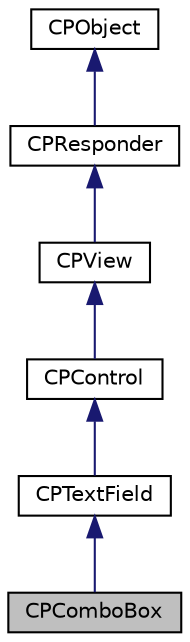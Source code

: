 digraph "CPComboBox"
{
  edge [fontname="Helvetica",fontsize="10",labelfontname="Helvetica",labelfontsize="10"];
  node [fontname="Helvetica",fontsize="10",shape=record];
  Node1 [label="CPComboBox",height=0.2,width=0.4,color="black", fillcolor="grey75", style="filled" fontcolor="black"];
  Node2 -> Node1 [dir="back",color="midnightblue",fontsize="10",style="solid",fontname="Helvetica"];
  Node2 [label="CPTextField",height=0.2,width=0.4,color="black", fillcolor="white", style="filled",URL="$interface_c_p_text_field.html"];
  Node3 -> Node2 [dir="back",color="midnightblue",fontsize="10",style="solid",fontname="Helvetica"];
  Node3 [label="CPControl",height=0.2,width=0.4,color="black", fillcolor="white", style="filled",URL="$interface_c_p_control.html"];
  Node4 -> Node3 [dir="back",color="midnightblue",fontsize="10",style="solid",fontname="Helvetica"];
  Node4 [label="CPView",height=0.2,width=0.4,color="black", fillcolor="white", style="filled",URL="$interface_c_p_view.html"];
  Node5 -> Node4 [dir="back",color="midnightblue",fontsize="10",style="solid",fontname="Helvetica"];
  Node5 [label="CPResponder",height=0.2,width=0.4,color="black", fillcolor="white", style="filled",URL="$interface_c_p_responder.html"];
  Node6 -> Node5 [dir="back",color="midnightblue",fontsize="10",style="solid",fontname="Helvetica"];
  Node6 [label="CPObject",height=0.2,width=0.4,color="black", fillcolor="white", style="filled",URL="$class_c_p_object.html"];
}
